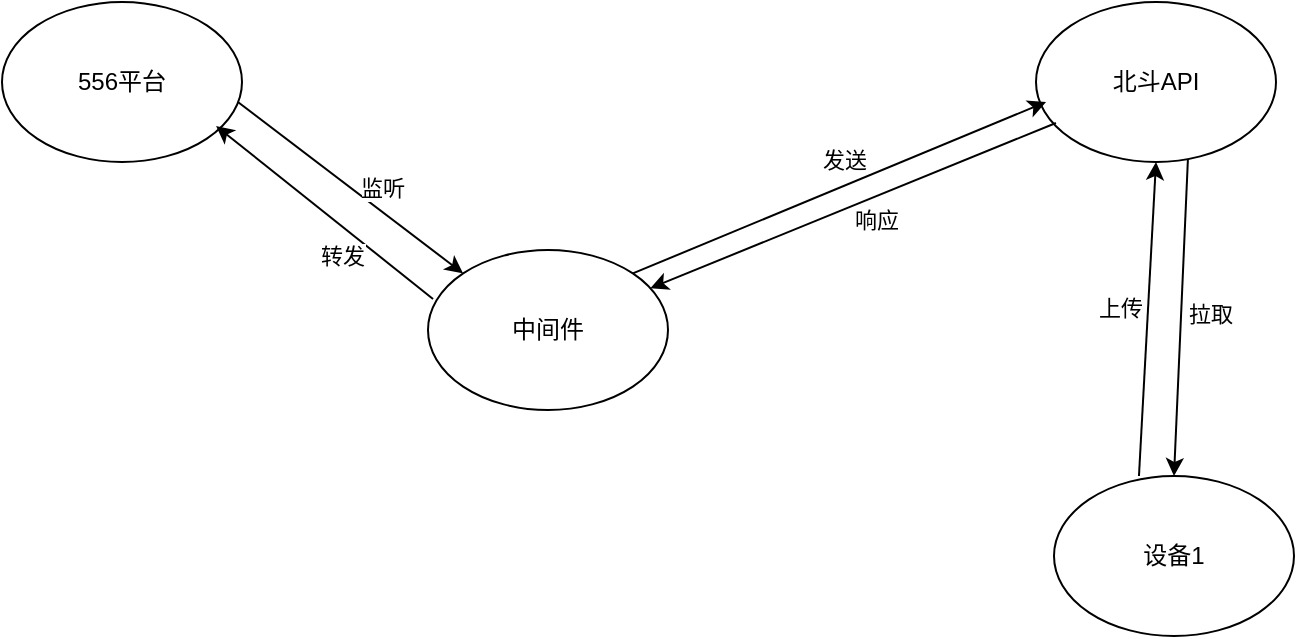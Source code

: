 <mxfile version="26.2.13">
  <diagram id="5jEfxVwqZtwkkLB00oML" name="Page-1">
    <mxGraphModel dx="1748" dy="971" grid="0" gridSize="10" guides="1" tooltips="1" connect="1" arrows="1" fold="1" page="0" pageScale="1" pageWidth="827" pageHeight="1169" math="0" shadow="0">
      <root>
        <mxCell id="0" />
        <mxCell id="1" parent="0" />
        <mxCell id="sxp22dgJaoITWx5tHbdO-2" value="北斗API" style="ellipse;whiteSpace=wrap;html=1;" vertex="1" parent="1">
          <mxGeometry x="39" y="-247" width="120" height="80" as="geometry" />
        </mxCell>
        <mxCell id="sxp22dgJaoITWx5tHbdO-3" value="设备1" style="ellipse;whiteSpace=wrap;html=1;" vertex="1" parent="1">
          <mxGeometry x="48" y="-10" width="120" height="80" as="geometry" />
        </mxCell>
        <mxCell id="sxp22dgJaoITWx5tHbdO-5" value="中间件" style="ellipse;whiteSpace=wrap;html=1;" vertex="1" parent="1">
          <mxGeometry x="-265" y="-123" width="120" height="80" as="geometry" />
        </mxCell>
        <mxCell id="sxp22dgJaoITWx5tHbdO-6" value="556平台" style="ellipse;whiteSpace=wrap;html=1;" vertex="1" parent="1">
          <mxGeometry x="-478" y="-247" width="120" height="80" as="geometry" />
        </mxCell>
        <mxCell id="sxp22dgJaoITWx5tHbdO-9" value="" style="endArrow=classic;html=1;rounded=0;entryX=0.892;entryY=0.775;entryDx=0;entryDy=0;entryPerimeter=0;exitX=0.021;exitY=0.306;exitDx=0;exitDy=0;exitPerimeter=0;" edge="1" parent="1" source="sxp22dgJaoITWx5tHbdO-5" target="sxp22dgJaoITWx5tHbdO-6">
          <mxGeometry width="50" height="50" relative="1" as="geometry">
            <mxPoint x="-451" y="-36" as="sourcePoint" />
            <mxPoint x="-401" y="-86" as="targetPoint" />
          </mxGeometry>
        </mxCell>
        <mxCell id="sxp22dgJaoITWx5tHbdO-20" value="转发" style="edgeLabel;html=1;align=center;verticalAlign=middle;resizable=0;points=[];" vertex="1" connectable="0" parent="sxp22dgJaoITWx5tHbdO-9">
          <mxGeometry x="-0.15" y="-1" relative="1" as="geometry">
            <mxPoint y="16" as="offset" />
          </mxGeometry>
        </mxCell>
        <mxCell id="sxp22dgJaoITWx5tHbdO-10" value="" style="endArrow=classic;html=1;rounded=0;exitX=0.983;exitY=0.625;exitDx=0;exitDy=0;exitPerimeter=0;entryX=0;entryY=0;entryDx=0;entryDy=0;" edge="1" parent="1" source="sxp22dgJaoITWx5tHbdO-6" target="sxp22dgJaoITWx5tHbdO-5">
          <mxGeometry width="50" height="50" relative="1" as="geometry">
            <mxPoint x="-426" y="-15" as="sourcePoint" />
            <mxPoint x="-255" y="-111" as="targetPoint" />
          </mxGeometry>
        </mxCell>
        <mxCell id="sxp22dgJaoITWx5tHbdO-19" value="监听" style="edgeLabel;html=1;align=center;verticalAlign=middle;resizable=0;points=[];" vertex="1" connectable="0" parent="sxp22dgJaoITWx5tHbdO-10">
          <mxGeometry x="0.289" y="-1" relative="1" as="geometry">
            <mxPoint y="-13" as="offset" />
          </mxGeometry>
        </mxCell>
        <mxCell id="sxp22dgJaoITWx5tHbdO-13" value="" style="endArrow=classic;html=1;rounded=0;entryX=0.5;entryY=1;entryDx=0;entryDy=0;exitX=0.354;exitY=0;exitDx=0;exitDy=0;exitPerimeter=0;" edge="1" parent="1" source="sxp22dgJaoITWx5tHbdO-3" target="sxp22dgJaoITWx5tHbdO-2">
          <mxGeometry width="50" height="50" relative="1" as="geometry">
            <mxPoint x="209" y="-57" as="sourcePoint" />
            <mxPoint x="104" y="-141" as="targetPoint" />
          </mxGeometry>
        </mxCell>
        <mxCell id="sxp22dgJaoITWx5tHbdO-27" value="上传" style="edgeLabel;html=1;align=center;verticalAlign=middle;resizable=0;points=[];" vertex="1" connectable="0" parent="sxp22dgJaoITWx5tHbdO-13">
          <mxGeometry x="0.069" y="2" relative="1" as="geometry">
            <mxPoint x="-12" as="offset" />
          </mxGeometry>
        </mxCell>
        <mxCell id="sxp22dgJaoITWx5tHbdO-14" value="" style="endArrow=classic;html=1;rounded=0;exitX=0.633;exitY=0.981;exitDx=0;exitDy=0;exitPerimeter=0;entryX=0.5;entryY=0;entryDx=0;entryDy=0;" edge="1" parent="1" source="sxp22dgJaoITWx5tHbdO-2" target="sxp22dgJaoITWx5tHbdO-3">
          <mxGeometry width="50" height="50" relative="1" as="geometry">
            <mxPoint x="111" y="-155" as="sourcePoint" />
            <mxPoint x="106" y="-17" as="targetPoint" />
          </mxGeometry>
        </mxCell>
        <mxCell id="sxp22dgJaoITWx5tHbdO-26" value="拉取" style="edgeLabel;html=1;align=center;verticalAlign=middle;resizable=0;points=[];" vertex="1" connectable="0" parent="sxp22dgJaoITWx5tHbdO-14">
          <mxGeometry x="-0.021" y="-2" relative="1" as="geometry">
            <mxPoint x="16" as="offset" />
          </mxGeometry>
        </mxCell>
        <mxCell id="sxp22dgJaoITWx5tHbdO-15" value="" style="endArrow=classic;html=1;rounded=0;exitX=0.083;exitY=0.756;exitDx=0;exitDy=0;exitPerimeter=0;" edge="1" parent="1" source="sxp22dgJaoITWx5tHbdO-2" target="sxp22dgJaoITWx5tHbdO-5">
          <mxGeometry width="50" height="50" relative="1" as="geometry">
            <mxPoint x="-4" y="-128" as="sourcePoint" />
            <mxPoint x="-101" y="-208" as="targetPoint" />
          </mxGeometry>
        </mxCell>
        <mxCell id="sxp22dgJaoITWx5tHbdO-21" value="响应" style="edgeLabel;html=1;align=center;verticalAlign=middle;resizable=0;points=[];" vertex="1" connectable="0" parent="sxp22dgJaoITWx5tHbdO-15">
          <mxGeometry x="-0.117" y="-1" relative="1" as="geometry">
            <mxPoint y="13" as="offset" />
          </mxGeometry>
        </mxCell>
        <mxCell id="sxp22dgJaoITWx5tHbdO-16" value="" style="endArrow=classic;html=1;rounded=0;exitX=1;exitY=0;exitDx=0;exitDy=0;entryX=0.042;entryY=0.625;entryDx=0;entryDy=0;entryPerimeter=0;" edge="1" parent="1" source="sxp22dgJaoITWx5tHbdO-5" target="sxp22dgJaoITWx5tHbdO-2">
          <mxGeometry width="50" height="50" relative="1" as="geometry">
            <mxPoint x="-102" y="-226" as="sourcePoint" />
            <mxPoint x="3" y="-140" as="targetPoint" />
          </mxGeometry>
        </mxCell>
        <mxCell id="sxp22dgJaoITWx5tHbdO-24" value="发送" style="edgeLabel;html=1;align=center;verticalAlign=middle;resizable=0;points=[];" vertex="1" connectable="0" parent="sxp22dgJaoITWx5tHbdO-16">
          <mxGeometry x="0.025" y="1" relative="1" as="geometry">
            <mxPoint y="-12" as="offset" />
          </mxGeometry>
        </mxCell>
      </root>
    </mxGraphModel>
  </diagram>
</mxfile>

